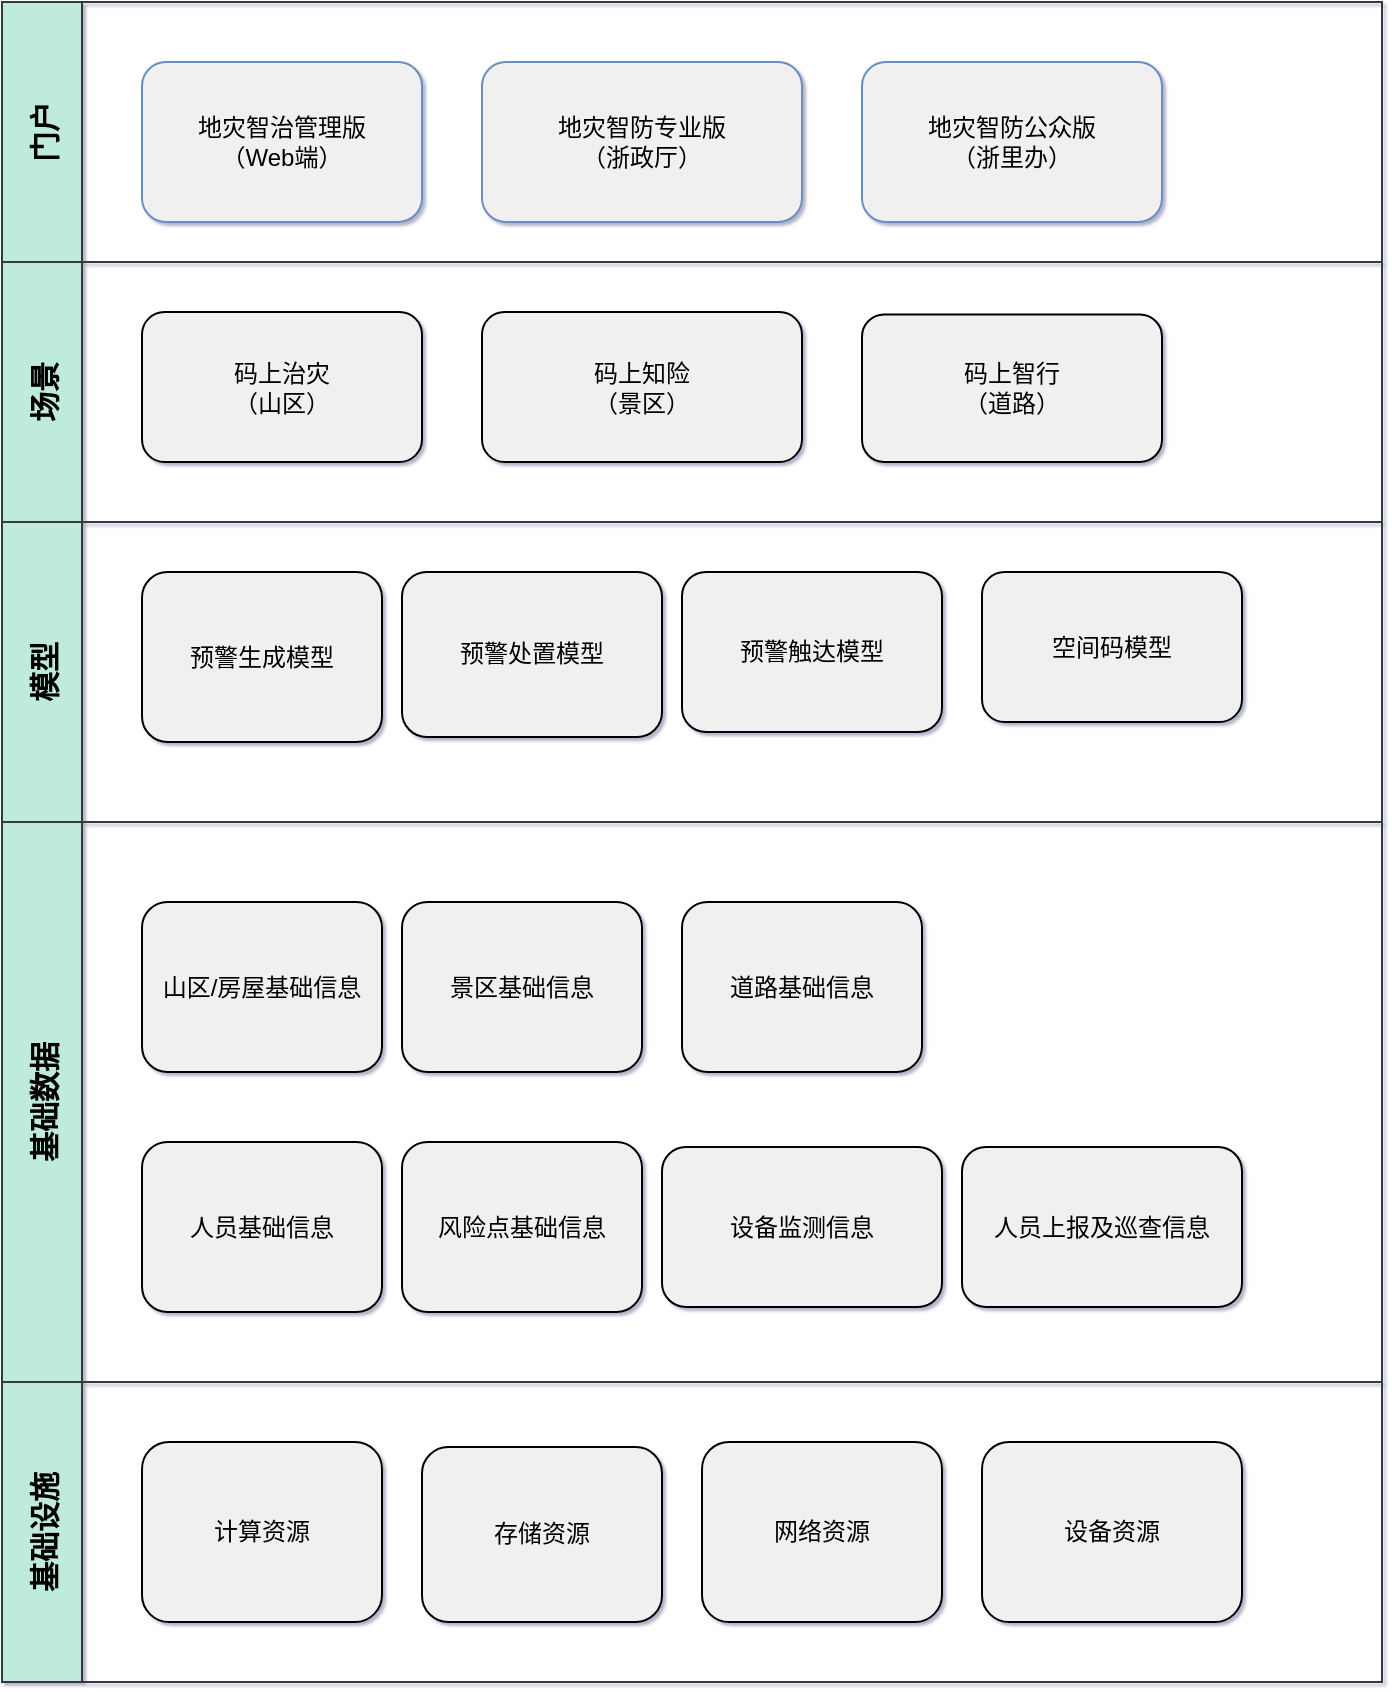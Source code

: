 <mxfile version="15.6.5" type="github">
  <diagram id="HcnWMBYI897_fy-ZZmk8" name="Page-1">
    <mxGraphModel dx="1822" dy="1594" grid="1" gridSize="10" guides="1" tooltips="1" connect="1" arrows="1" fold="1" page="0" pageScale="1" pageWidth="827" pageHeight="1169" math="0" shadow="1">
      <root>
        <mxCell id="0" />
        <mxCell id="1" parent="0" />
        <mxCell id="ka7Pwgxfcl2DBQd3cP3Z-8" value="门户" style="swimlane;horizontal=0;strokeColor=#36393d;fillColor=#BEEBDC;fontColor=default;startSize=40;fontSize=15;" vertex="1" parent="1">
          <mxGeometry x="-300" y="-470" width="690" height="130" as="geometry" />
        </mxCell>
        <mxCell id="ka7Pwgxfcl2DBQd3cP3Z-10" value="地灾智治管理版&lt;br&gt;（Web端）" style="rounded=1;whiteSpace=wrap;html=1;strokeColor=#6c8ebf;fillColor=#F0F0F0;fontColor=default;" vertex="1" parent="ka7Pwgxfcl2DBQd3cP3Z-8">
          <mxGeometry x="70" y="30" width="140" height="80" as="geometry" />
        </mxCell>
        <mxCell id="ka7Pwgxfcl2DBQd3cP3Z-13" value="地灾智防专业版&lt;br&gt;（浙政厅）" style="rounded=1;whiteSpace=wrap;html=1;strokeColor=#6c8ebf;fillColor=#F0F0F0;fontColor=default;" vertex="1" parent="ka7Pwgxfcl2DBQd3cP3Z-8">
          <mxGeometry x="240" y="30" width="160" height="80" as="geometry" />
        </mxCell>
        <mxCell id="ka7Pwgxfcl2DBQd3cP3Z-14" value="地灾智防公众版&lt;br&gt;（浙里办）" style="rounded=1;whiteSpace=wrap;html=1;strokeColor=#6c8ebf;fillColor=#F0F0F0;fontColor=default;" vertex="1" parent="ka7Pwgxfcl2DBQd3cP3Z-8">
          <mxGeometry x="430" y="30" width="150" height="80" as="geometry" />
        </mxCell>
        <mxCell id="ka7Pwgxfcl2DBQd3cP3Z-15" value="场景" style="swimlane;horizontal=0;strokeColor=#36393d;fillColor=#BEEBDC;fontColor=default;startSize=40;fontSize=15;" vertex="1" parent="1">
          <mxGeometry x="-300" y="-340" width="690" height="130" as="geometry" />
        </mxCell>
        <mxCell id="ka7Pwgxfcl2DBQd3cP3Z-19" value="码上治灾&lt;br&gt;（山区）" style="rounded=1;whiteSpace=wrap;html=1;fontColor=default;strokeColor=default;fillColor=#F0F0F0;" vertex="1" parent="ka7Pwgxfcl2DBQd3cP3Z-15">
          <mxGeometry x="70" y="25" width="140" height="75" as="geometry" />
        </mxCell>
        <mxCell id="ka7Pwgxfcl2DBQd3cP3Z-20" value="码上知险&lt;br&gt;（景区）" style="rounded=1;whiteSpace=wrap;html=1;fontColor=default;strokeColor=default;fillColor=#F0F0F0;" vertex="1" parent="ka7Pwgxfcl2DBQd3cP3Z-15">
          <mxGeometry x="240" y="25" width="160" height="75" as="geometry" />
        </mxCell>
        <mxCell id="ka7Pwgxfcl2DBQd3cP3Z-24" value="码上智行&lt;br&gt;（道路）" style="rounded=1;whiteSpace=wrap;html=1;fontColor=default;strokeColor=default;fillColor=#F0F0F0;" vertex="1" parent="ka7Pwgxfcl2DBQd3cP3Z-15">
          <mxGeometry x="430" y="26.25" width="150" height="73.75" as="geometry" />
        </mxCell>
        <mxCell id="ka7Pwgxfcl2DBQd3cP3Z-25" value="模型" style="swimlane;horizontal=0;strokeColor=#36393d;fillColor=#BEEBDC;fontColor=default;fontSize=15;startSize=40;verticalAlign=middle;align=center;labelPosition=center;verticalLabelPosition=middle;fontStyle=1;textDirection=ltr;" vertex="1" parent="1">
          <mxGeometry x="-300" y="-210" width="690" height="150" as="geometry">
            <mxRectangle x="-300" y="-210" width="30" height="50" as="alternateBounds" />
          </mxGeometry>
        </mxCell>
        <mxCell id="ka7Pwgxfcl2DBQd3cP3Z-26" value="预警生成模型" style="rounded=1;whiteSpace=wrap;html=1;fontColor=default;strokeColor=default;fillColor=#F0F0F0;" vertex="1" parent="ka7Pwgxfcl2DBQd3cP3Z-25">
          <mxGeometry x="70" y="25" width="120" height="85" as="geometry" />
        </mxCell>
        <mxCell id="ka7Pwgxfcl2DBQd3cP3Z-27" value="预警处置模型" style="rounded=1;whiteSpace=wrap;html=1;fontColor=default;strokeColor=default;fillColor=#F0F0F0;" vertex="1" parent="ka7Pwgxfcl2DBQd3cP3Z-25">
          <mxGeometry x="200" y="25" width="130" height="82.5" as="geometry" />
        </mxCell>
        <mxCell id="ka7Pwgxfcl2DBQd3cP3Z-28" value="预警触达模型" style="rounded=1;whiteSpace=wrap;html=1;fontColor=default;strokeColor=default;fillColor=#F0F0F0;" vertex="1" parent="ka7Pwgxfcl2DBQd3cP3Z-25">
          <mxGeometry x="340" y="25" width="130" height="80" as="geometry" />
        </mxCell>
        <mxCell id="ka7Pwgxfcl2DBQd3cP3Z-34" value="空间码模型" style="rounded=1;whiteSpace=wrap;html=1;fontColor=default;strokeColor=default;fillColor=#F0F0F0;" vertex="1" parent="ka7Pwgxfcl2DBQd3cP3Z-25">
          <mxGeometry x="490" y="25" width="130" height="75" as="geometry" />
        </mxCell>
        <mxCell id="ka7Pwgxfcl2DBQd3cP3Z-29" value="基础数据" style="swimlane;horizontal=0;strokeColor=#36393d;fillColor=#BEEBDC;fontColor=default;fontSize=15;startSize=40;verticalAlign=middle;align=center;labelPosition=center;verticalLabelPosition=middle;fontStyle=1;textDirection=ltr;" vertex="1" parent="1">
          <mxGeometry x="-300" y="-60" width="690" height="280" as="geometry">
            <mxRectangle x="-300" y="-210" width="30" height="50" as="alternateBounds" />
          </mxGeometry>
        </mxCell>
        <mxCell id="ka7Pwgxfcl2DBQd3cP3Z-30" value="人员基础信息" style="rounded=1;whiteSpace=wrap;html=1;fontColor=default;strokeColor=default;fillColor=#F0F0F0;" vertex="1" parent="ka7Pwgxfcl2DBQd3cP3Z-29">
          <mxGeometry x="70" y="160" width="120" height="85" as="geometry" />
        </mxCell>
        <mxCell id="ka7Pwgxfcl2DBQd3cP3Z-31" value="风险点基础信息" style="rounded=1;whiteSpace=wrap;html=1;fontColor=default;strokeColor=default;fillColor=#F0F0F0;" vertex="1" parent="ka7Pwgxfcl2DBQd3cP3Z-29">
          <mxGeometry x="200" y="160" width="120" height="85" as="geometry" />
        </mxCell>
        <mxCell id="ka7Pwgxfcl2DBQd3cP3Z-32" value="设备监测信息" style="rounded=1;whiteSpace=wrap;html=1;fontColor=default;strokeColor=default;fillColor=#F0F0F0;" vertex="1" parent="ka7Pwgxfcl2DBQd3cP3Z-29">
          <mxGeometry x="330" y="162.5" width="140" height="80" as="geometry" />
        </mxCell>
        <mxCell id="ka7Pwgxfcl2DBQd3cP3Z-33" value="人员上报及巡查信息" style="rounded=1;whiteSpace=wrap;html=1;fontColor=default;strokeColor=default;fillColor=#F0F0F0;" vertex="1" parent="ka7Pwgxfcl2DBQd3cP3Z-29">
          <mxGeometry x="480" y="162.5" width="140" height="80" as="geometry" />
        </mxCell>
        <mxCell id="ka7Pwgxfcl2DBQd3cP3Z-51" value="山区/房屋基础信息" style="rounded=1;whiteSpace=wrap;html=1;fontColor=default;strokeColor=default;fillColor=#F0F0F0;" vertex="1" parent="ka7Pwgxfcl2DBQd3cP3Z-29">
          <mxGeometry x="70" y="40" width="120" height="85" as="geometry" />
        </mxCell>
        <mxCell id="ka7Pwgxfcl2DBQd3cP3Z-52" value="景区基础信息" style="rounded=1;whiteSpace=wrap;html=1;fontColor=default;strokeColor=default;fillColor=#F0F0F0;" vertex="1" parent="ka7Pwgxfcl2DBQd3cP3Z-29">
          <mxGeometry x="200" y="40" width="120" height="85" as="geometry" />
        </mxCell>
        <mxCell id="ka7Pwgxfcl2DBQd3cP3Z-53" value="道路基础信息" style="rounded=1;whiteSpace=wrap;html=1;fontColor=default;strokeColor=default;fillColor=#F0F0F0;" vertex="1" parent="ka7Pwgxfcl2DBQd3cP3Z-29">
          <mxGeometry x="340" y="40" width="120" height="85" as="geometry" />
        </mxCell>
        <mxCell id="ka7Pwgxfcl2DBQd3cP3Z-35" value="基础设施" style="swimlane;horizontal=0;strokeColor=#36393d;fillColor=#BEEBDC;fontColor=default;fontSize=15;startSize=40;verticalAlign=middle;align=center;labelPosition=center;verticalLabelPosition=middle;fontStyle=1;textDirection=ltr;" vertex="1" parent="1">
          <mxGeometry x="-300" y="220" width="690" height="150" as="geometry">
            <mxRectangle x="-300" y="-210" width="30" height="50" as="alternateBounds" />
          </mxGeometry>
        </mxCell>
        <mxCell id="ka7Pwgxfcl2DBQd3cP3Z-41" value="计算资源" style="rounded=1;whiteSpace=wrap;html=1;fontColor=default;strokeColor=default;fillColor=#F0F0F0;" vertex="1" parent="ka7Pwgxfcl2DBQd3cP3Z-35">
          <mxGeometry x="70" y="30" width="120" height="90" as="geometry" />
        </mxCell>
        <mxCell id="ka7Pwgxfcl2DBQd3cP3Z-42" value="存储资源" style="rounded=1;whiteSpace=wrap;html=1;fontColor=default;strokeColor=default;fillColor=#F0F0F0;" vertex="1" parent="ka7Pwgxfcl2DBQd3cP3Z-35">
          <mxGeometry x="210" y="32.5" width="120" height="87.5" as="geometry" />
        </mxCell>
        <mxCell id="ka7Pwgxfcl2DBQd3cP3Z-43" value="网络资源" style="rounded=1;whiteSpace=wrap;html=1;fontColor=default;strokeColor=default;fillColor=#F0F0F0;" vertex="1" parent="ka7Pwgxfcl2DBQd3cP3Z-35">
          <mxGeometry x="350" y="30" width="120" height="90" as="geometry" />
        </mxCell>
        <mxCell id="ka7Pwgxfcl2DBQd3cP3Z-44" value="设备资源" style="rounded=1;whiteSpace=wrap;html=1;fontColor=default;strokeColor=default;fillColor=#F0F0F0;" vertex="1" parent="ka7Pwgxfcl2DBQd3cP3Z-35">
          <mxGeometry x="490" y="30" width="130" height="90" as="geometry" />
        </mxCell>
      </root>
    </mxGraphModel>
  </diagram>
</mxfile>
